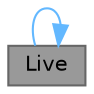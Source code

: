 digraph "Live"
{
 // LATEX_PDF_SIZE
  bgcolor="transparent";
  edge [fontname=Helvetica,fontsize=10,labelfontname=Helvetica,labelfontsize=10];
  node [fontname=Helvetica,fontsize=10,shape=box,height=0.2,width=0.4];
  rankdir="RL";
  Node1 [id="Node000001",label="Live",height=0.2,width=0.4,color="gray40", fillcolor="grey60", style="filled", fontcolor="black",tooltip="构造函数，初始化直播主界面"];
  Node1 -> Node1 [id="edge1_Node000001_Node000001",dir="back",color="steelblue1",style="solid",tooltip=" "];
}
